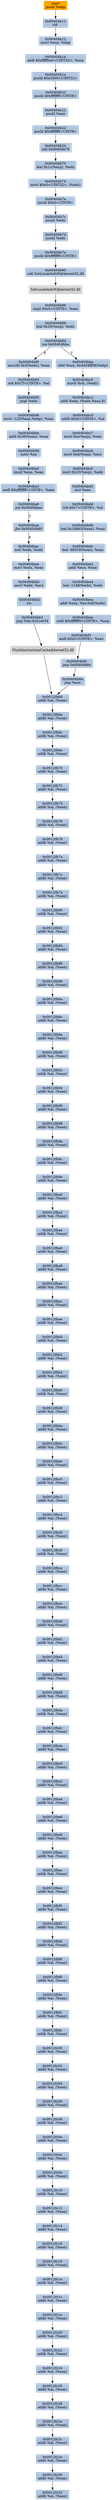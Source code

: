 digraph G {
node[shape=rectangle,style=filled,fillcolor=lightsteelblue,color=lightsteelblue]
bgcolor="transparent"
a0x00404b10pushl_ebp[label="start\npushl %ebp",color="lightgrey",fillcolor="orange"];
a0x00404b11cld_[label="0x00404b11\ncld "];
a0x00404b12movl_esp_ebp[label="0x00404b12\nmovl %esp, %ebp"];
a0x00404b14addl_0xfffffba0UINT32_esp[label="0x00404b14\naddl $0xfffffba0<UINT32>, %esp"];
a0x00404b1apushl_0x3000UINT32[label="0x00404b1a\npushl $0x3000<UINT32>"];
a0x00404b1fpushl_0xffffffffUINT8[label="0x00404b1f\npushl $0xffffffff<UINT8>"];
a0x00404b21pushl_eax[label="0x00404b21\npushl %eax"];
a0x00404b22pushl_0xffffffffUINT8[label="0x00404b22\npushl $0xffffffff<UINT8>"];
a0x00404b24call_0x00404b70[label="0x00404b24\ncall 0x00404b70"];
a0x00404b70leal_0x1cesp__edx[label="0x00404b70\nleal 0x1c(%esp), %edx"];
a0x00404b74movl_0x0UINT32_edx_[label="0x00404b74\nmovl $0x0<UINT32>, (%edx)"];
a0x00404b7apushl_0x0UINT8[label="0x00404b7a\npushl $0x0<UINT8>"];
a0x00404b7cpushl_edx[label="0x00404b7c\npushl %edx"];
a0x00404b7dpushl_edx[label="0x00404b7d\npushl %edx"];
a0x00404b7epushl_0xffffffffUINT8[label="0x00404b7e\npushl $0xffffffff<UINT8>"];
a0x00404b80call_SetLocaleInfoW_kernel32_dll[label="0x00404b80\ncall SetLocaleInfoW@kernel32.dll"];
SetLocaleInfoW_kernel32_dll[label="SetLocaleInfoW@kernel32.dll",color="lightgrey",fillcolor="lightgrey"];
a0x00404b86cmpl_0x0UINT8_eax[label="0x00404b86\ncmpl $0x0<UINT8>, %eax"];
a0x00404b89leal_0x20esp__edx[label="0x00404b89\nleal 0x20(%esp), %edx"];
a0x00404b8djne_0x00404bba[label="0x00404b8d\njne 0x00404bba"];
a0x00404b8fmovzbl_0x3edx__eax[label="0x00404b8f\nmovzbl 0x3(%edx), %eax"];
a0x00404bbasbbl_ecx_0x4d34ff08ebp_[label="0x00404bba\nsbbl %ecx, 0x4d34ff08(%ebp)"];
a0x00404bc0movb_ch_edx_[label="0x00404bc0\nmovb %ch, (%edx)"];
a0x00404bc2addl_eax_edxeax8_[label="0x00404bc2\naddl %eax, (%edx,%eax,8)"];
a0x00404bc5addb_0x0UINT8_al[label="0x00404bc5\naddb $0x0<UINT8>, %al"];
a0x00404bc7movl_0xcesp__eax[label="0x00404bc7\nmovl 0xc(%esp), %eax"];
a0x00404bcbmovl_0x4esp__ecx[label="0x00404bcb\nmovl 0x4(%esp), %ecx"];
a0x00404bcfmovl_0x10esp__edx[label="0x00404bcf\nmovl 0x10(%esp), %edx"];
a0x00404bd3incl_eax[label="0x00404bd3\nincl %eax"];
a0x00404bd4orb_0x7UINT8_al[label="0x00404bd4\norb $0x7<UINT8>, %al"];
a0x00404bd6leal_0x188d3eax__eax[label="0x00404bd6\nleal 0x188d3(%eax), %eax"];
a0x00404bdcleal__96319eax__eax[label="0x00404bdc\nleal -96319(%eax), %eax"];
a0x00404be2addl_ecx_eax[label="0x00404be2\naddl %ecx, %eax"];
a0x00404be4leal__1148edx__edx[label="0x00404be4\nleal -1148(%edx), %edx"];
a0x00404beaaddl_eax_es_0x8edx_[label="0x00404bea\naddl %eax, %es:0x8(%edx)"];
a0x00404beesubl_0xfffffff0UINT8_esp[label="0x00404bee\nsubl $0xfffffff0<UINT8>, %esp"];
a0x00404bf1andl_0x0UINT8_eax[label="0x00404bf1\nandl $0x0<UINT8>, %eax"];
a0x00404bf4jmp_0x00404b6e[label="0x00404bf4\njmp 0x00404b6e"];
a0x00404b6ejmp_ecx[label="0x00404b6e\njmp %ecx"];
a0x0012fb68addb_al_eax_[label="0x0012fb68\naddb %al, (%eax)"];
a0x0012fb6aaddb_al_eax_[label="0x0012fb6a\naddb %al, (%eax)"];
a0x0012fb6caddb_al_eax_[label="0x0012fb6c\naddb %al, (%eax)"];
a0x0012fb6eaddb_al_eax_[label="0x0012fb6e\naddb %al, (%eax)"];
a0x0012fb70addb_al_eax_[label="0x0012fb70\naddb %al, (%eax)"];
a0x0012fb72addb_al_eax_[label="0x0012fb72\naddb %al, (%eax)"];
a0x0012fb74addb_al_eax_[label="0x0012fb74\naddb %al, (%eax)"];
a0x0012fb76addb_al_eax_[label="0x0012fb76\naddb %al, (%eax)"];
a0x0012fb78addb_al_eax_[label="0x0012fb78\naddb %al, (%eax)"];
a0x0012fb7aaddb_al_eax_[label="0x0012fb7a\naddb %al, (%eax)"];
a0x0012fb7caddb_al_eax_[label="0x0012fb7c\naddb %al, (%eax)"];
a0x0012fb7eaddb_al_eax_[label="0x0012fb7e\naddb %al, (%eax)"];
a0x0012fb80addb_al_eax_[label="0x0012fb80\naddb %al, (%eax)"];
a0x0012fb82addb_al_eax_[label="0x0012fb82\naddb %al, (%eax)"];
a0x0012fb84addb_al_eax_[label="0x0012fb84\naddb %al, (%eax)"];
a0x0012fb86addb_al_eax_[label="0x0012fb86\naddb %al, (%eax)"];
a0x0012fb88addb_al_eax_[label="0x0012fb88\naddb %al, (%eax)"];
a0x0012fb8aaddb_al_eax_[label="0x0012fb8a\naddb %al, (%eax)"];
a0x0012fb8caddb_al_eax_[label="0x0012fb8c\naddb %al, (%eax)"];
a0x0012fb8eaddb_al_eax_[label="0x0012fb8e\naddb %al, (%eax)"];
a0x0012fb90addb_al_eax_[label="0x0012fb90\naddb %al, (%eax)"];
a0x0012fb92addb_al_eax_[label="0x0012fb92\naddb %al, (%eax)"];
a0x0012fb94addb_al_eax_[label="0x0012fb94\naddb %al, (%eax)"];
a0x0012fb96addb_al_eax_[label="0x0012fb96\naddb %al, (%eax)"];
a0x0012fb98addb_al_eax_[label="0x0012fb98\naddb %al, (%eax)"];
a0x0012fb9aaddb_al_eax_[label="0x0012fb9a\naddb %al, (%eax)"];
a0x0012fb9caddb_al_eax_[label="0x0012fb9c\naddb %al, (%eax)"];
a0x0012fb9eaddb_al_eax_[label="0x0012fb9e\naddb %al, (%eax)"];
a0x0012fba0addb_al_eax_[label="0x0012fba0\naddb %al, (%eax)"];
a0x0012fba2addb_al_eax_[label="0x0012fba2\naddb %al, (%eax)"];
a0x0012fba4addb_al_eax_[label="0x0012fba4\naddb %al, (%eax)"];
a0x0012fba6addb_al_eax_[label="0x0012fba6\naddb %al, (%eax)"];
a0x0012fba8addb_al_eax_[label="0x0012fba8\naddb %al, (%eax)"];
a0x0012fbaaaddb_al_eax_[label="0x0012fbaa\naddb %al, (%eax)"];
a0x0012fbacaddb_al_eax_[label="0x0012fbac\naddb %al, (%eax)"];
a0x0012fbaeaddb_al_eax_[label="0x0012fbae\naddb %al, (%eax)"];
a0x0012fbb0addb_al_eax_[label="0x0012fbb0\naddb %al, (%eax)"];
a0x0012fbb2addb_al_eax_[label="0x0012fbb2\naddb %al, (%eax)"];
a0x0012fbb4addb_al_eax_[label="0x0012fbb4\naddb %al, (%eax)"];
a0x0012fbb6addb_al_eax_[label="0x0012fbb6\naddb %al, (%eax)"];
a0x0012fbb8addb_al_eax_[label="0x0012fbb8\naddb %al, (%eax)"];
a0x0012fbbaaddb_al_eax_[label="0x0012fbba\naddb %al, (%eax)"];
a0x0012fbbcaddb_al_eax_[label="0x0012fbbc\naddb %al, (%eax)"];
a0x0012fbbeaddb_al_eax_[label="0x0012fbbe\naddb %al, (%eax)"];
a0x0012fbc0addb_al_eax_[label="0x0012fbc0\naddb %al, (%eax)"];
a0x0012fbc2addb_al_eax_[label="0x0012fbc2\naddb %al, (%eax)"];
a0x0012fbc4addb_al_eax_[label="0x0012fbc4\naddb %al, (%eax)"];
a0x0012fbc6addb_al_eax_[label="0x0012fbc6\naddb %al, (%eax)"];
a0x0012fbc8addb_al_eax_[label="0x0012fbc8\naddb %al, (%eax)"];
a0x0012fbcaaddb_al_eax_[label="0x0012fbca\naddb %al, (%eax)"];
a0x0012fbccaddb_al_eax_[label="0x0012fbcc\naddb %al, (%eax)"];
a0x0012fbceaddb_al_eax_[label="0x0012fbce\naddb %al, (%eax)"];
a0x0012fbd0addb_al_eax_[label="0x0012fbd0\naddb %al, (%eax)"];
a0x0012fbd2addb_al_eax_[label="0x0012fbd2\naddb %al, (%eax)"];
a0x0012fbd4addb_al_eax_[label="0x0012fbd4\naddb %al, (%eax)"];
a0x0012fbd6addb_al_eax_[label="0x0012fbd6\naddb %al, (%eax)"];
a0x0012fbd8addb_al_eax_[label="0x0012fbd8\naddb %al, (%eax)"];
a0x0012fbdaaddb_al_eax_[label="0x0012fbda\naddb %al, (%eax)"];
a0x0012fbdcaddb_al_eax_[label="0x0012fbdc\naddb %al, (%eax)"];
a0x0012fbdeaddb_al_eax_[label="0x0012fbde\naddb %al, (%eax)"];
a0x0012fbe0addb_al_eax_[label="0x0012fbe0\naddb %al, (%eax)"];
a0x0012fbe2addb_al_eax_[label="0x0012fbe2\naddb %al, (%eax)"];
a0x0012fbe4addb_al_eax_[label="0x0012fbe4\naddb %al, (%eax)"];
a0x0012fbe6addb_al_eax_[label="0x0012fbe6\naddb %al, (%eax)"];
a0x0012fbe8addb_al_eax_[label="0x0012fbe8\naddb %al, (%eax)"];
a0x0012fbeaaddb_al_eax_[label="0x0012fbea\naddb %al, (%eax)"];
a0x0012fbecaddb_al_eax_[label="0x0012fbec\naddb %al, (%eax)"];
a0x0012fbeeaddb_al_eax_[label="0x0012fbee\naddb %al, (%eax)"];
a0x0012fbf0addb_al_eax_[label="0x0012fbf0\naddb %al, (%eax)"];
a0x0012fbf2addb_al_eax_[label="0x0012fbf2\naddb %al, (%eax)"];
a0x0012fbf4addb_al_eax_[label="0x0012fbf4\naddb %al, (%eax)"];
a0x0012fbf6addb_al_eax_[label="0x0012fbf6\naddb %al, (%eax)"];
a0x0012fbf8addb_al_eax_[label="0x0012fbf8\naddb %al, (%eax)"];
a0x0012fbfaaddb_al_eax_[label="0x0012fbfa\naddb %al, (%eax)"];
a0x0012fbfcaddb_al_eax_[label="0x0012fbfc\naddb %al, (%eax)"];
a0x0012fbfeaddb_al_eax_[label="0x0012fbfe\naddb %al, (%eax)"];
a0x0012fc00addb_al_eax_[label="0x0012fc00\naddb %al, (%eax)"];
a0x0012fc02addb_al_eax_[label="0x0012fc02\naddb %al, (%eax)"];
a0x0012fc04addb_al_eax_[label="0x0012fc04\naddb %al, (%eax)"];
a0x0012fc06addb_al_eax_[label="0x0012fc06\naddb %al, (%eax)"];
a0x0012fc08addb_al_eax_[label="0x0012fc08\naddb %al, (%eax)"];
a0x0012fc0aaddb_al_eax_[label="0x0012fc0a\naddb %al, (%eax)"];
a0x0012fc0caddb_al_eax_[label="0x0012fc0c\naddb %al, (%eax)"];
a0x0012fc0eaddb_al_eax_[label="0x0012fc0e\naddb %al, (%eax)"];
a0x0012fc10addb_al_eax_[label="0x0012fc10\naddb %al, (%eax)"];
a0x0012fc12addb_al_eax_[label="0x0012fc12\naddb %al, (%eax)"];
a0x0012fc14addb_al_eax_[label="0x0012fc14\naddb %al, (%eax)"];
a0x0012fc16addb_al_eax_[label="0x0012fc16\naddb %al, (%eax)"];
a0x0012fc18addb_al_eax_[label="0x0012fc18\naddb %al, (%eax)"];
a0x0012fc1aaddb_al_eax_[label="0x0012fc1a\naddb %al, (%eax)"];
a0x0012fc1caddb_al_eax_[label="0x0012fc1c\naddb %al, (%eax)"];
a0x0012fc1eaddb_al_eax_[label="0x0012fc1e\naddb %al, (%eax)"];
a0x0012fc20addb_al_eax_[label="0x0012fc20\naddb %al, (%eax)"];
a0x0012fc22addb_al_eax_[label="0x0012fc22\naddb %al, (%eax)"];
a0x0012fc24addb_al_eax_[label="0x0012fc24\naddb %al, (%eax)"];
a0x0012fc26addb_al_eax_[label="0x0012fc26\naddb %al, (%eax)"];
a0x0012fc28addb_al_eax_[label="0x0012fc28\naddb %al, (%eax)"];
a0x0012fc2aaddb_al_eax_[label="0x0012fc2a\naddb %al, (%eax)"];
a0x0012fc2caddb_al_eax_[label="0x0012fc2c\naddb %al, (%eax)"];
a0x0012fc2eaddb_al_eax_[label="0x0012fc2e\naddb %al, (%eax)"];
a0x0012fc30addb_al_eax_[label="0x0012fc30\naddb %al, (%eax)"];
a0x0012fc32addb_al_eax_[label="0x0012fc32\naddb %al, (%eax)"];
a0x00404b93orb_0x7fUINT8_al[label="0x00404b93\norb $0x7f<UINT8>, %al"];
a0x00404b95popl_edx[label="0x00404b95\npopl %edx"];
a0x00404b96movl__123eaxebp__eax[label="0x00404b96\nmovl -123(%eax,%ebp), %eax"];
a0x00404b9aaddl_0x36eax__eax[label="0x00404b9a\naddl 0x36(%eax), %eax"];
a0x00404b9dnotw_ax[label="0x00404b9d\nnotw %ax"];
a0x00404ba0imull_esp_eax[label="0x00404ba0\nimull %esp, %eax"];
a0x00404ba3andl_0xffffffffUINT8_eax[label="0x00404ba3\nandl $0xffffffff<UINT8>, %eax"];
a0x00404ba6jne_0x00404baa[label="0x00404ba6\njne 0x00404baa"];
a0x00404baajbe_0x00404b80[label="0x00404baa\njbe 0x00404b80"];
a0x00404bacxorl_edx_edx[label="0x00404bac\nxorl %edx, %edx"];
a0x00404baemovl_edx_eax[label="0x00404bae\nmovl %edx, %eax"];
a0x00404bb0movl_edx_ecx[label="0x00404bb0\nmovl %edx, %ecx"];
a0x00404bb2stc_[label="0x00404bb2\nstc "];
a0x00404bb3jmp_ds_0x41e034[label="0x00404bb3\njmp %ds:0x41e034"];
FlushInstructionCache_kernel32_dll[label="FlushInstructionCache@kernel32.dll",color="lightgrey",fillcolor="lightgrey"];
a0x00404b10pushl_ebp -> a0x00404b11cld_ [color="#000000"];
a0x00404b11cld_ -> a0x00404b12movl_esp_ebp [color="#000000"];
a0x00404b12movl_esp_ebp -> a0x00404b14addl_0xfffffba0UINT32_esp [color="#000000"];
a0x00404b14addl_0xfffffba0UINT32_esp -> a0x00404b1apushl_0x3000UINT32 [color="#000000"];
a0x00404b1apushl_0x3000UINT32 -> a0x00404b1fpushl_0xffffffffUINT8 [color="#000000"];
a0x00404b1fpushl_0xffffffffUINT8 -> a0x00404b21pushl_eax [color="#000000"];
a0x00404b21pushl_eax -> a0x00404b22pushl_0xffffffffUINT8 [color="#000000"];
a0x00404b22pushl_0xffffffffUINT8 -> a0x00404b24call_0x00404b70 [color="#000000"];
a0x00404b24call_0x00404b70 -> a0x00404b70leal_0x1cesp__edx [color="#000000"];
a0x00404b70leal_0x1cesp__edx -> a0x00404b74movl_0x0UINT32_edx_ [color="#000000"];
a0x00404b74movl_0x0UINT32_edx_ -> a0x00404b7apushl_0x0UINT8 [color="#000000"];
a0x00404b7apushl_0x0UINT8 -> a0x00404b7cpushl_edx [color="#000000"];
a0x00404b7cpushl_edx -> a0x00404b7dpushl_edx [color="#000000"];
a0x00404b7dpushl_edx -> a0x00404b7epushl_0xffffffffUINT8 [color="#000000"];
a0x00404b7epushl_0xffffffffUINT8 -> a0x00404b80call_SetLocaleInfoW_kernel32_dll [color="#000000"];
a0x00404b80call_SetLocaleInfoW_kernel32_dll -> SetLocaleInfoW_kernel32_dll [color="#000000"];
SetLocaleInfoW_kernel32_dll -> a0x00404b86cmpl_0x0UINT8_eax [color="#000000"];
a0x00404b86cmpl_0x0UINT8_eax -> a0x00404b89leal_0x20esp__edx [color="#000000"];
a0x00404b89leal_0x20esp__edx -> a0x00404b8djne_0x00404bba [color="#000000"];
a0x00404b8djne_0x00404bba -> a0x00404b8fmovzbl_0x3edx__eax [color="#000000",label="F"];
a0x00404b8djne_0x00404bba -> a0x00404bbasbbl_ecx_0x4d34ff08ebp_ [color="#000000",label="T"];
a0x00404bbasbbl_ecx_0x4d34ff08ebp_ -> a0x00404bc0movb_ch_edx_ [color="#000000"];
a0x00404bc0movb_ch_edx_ -> a0x00404bc2addl_eax_edxeax8_ [color="#000000"];
a0x00404bc2addl_eax_edxeax8_ -> a0x00404bc5addb_0x0UINT8_al [color="#000000"];
a0x00404bc5addb_0x0UINT8_al -> a0x00404bc7movl_0xcesp__eax [color="#000000"];
a0x00404bc7movl_0xcesp__eax -> a0x00404bcbmovl_0x4esp__ecx [color="#000000"];
a0x00404bcbmovl_0x4esp__ecx -> a0x00404bcfmovl_0x10esp__edx [color="#000000"];
a0x00404bcfmovl_0x10esp__edx -> a0x00404bd3incl_eax [color="#000000"];
a0x00404bd3incl_eax -> a0x00404bd4orb_0x7UINT8_al [color="#000000"];
a0x00404bd4orb_0x7UINT8_al -> a0x00404bd6leal_0x188d3eax__eax [color="#000000"];
a0x00404bd6leal_0x188d3eax__eax -> a0x00404bdcleal__96319eax__eax [color="#000000"];
a0x00404bdcleal__96319eax__eax -> a0x00404be2addl_ecx_eax [color="#000000"];
a0x00404be2addl_ecx_eax -> a0x00404be4leal__1148edx__edx [color="#000000"];
a0x00404be4leal__1148edx__edx -> a0x00404beaaddl_eax_es_0x8edx_ [color="#000000"];
a0x00404beaaddl_eax_es_0x8edx_ -> a0x00404beesubl_0xfffffff0UINT8_esp [color="#000000"];
a0x00404beesubl_0xfffffff0UINT8_esp -> a0x00404bf1andl_0x0UINT8_eax [color="#000000"];
a0x00404bf1andl_0x0UINT8_eax -> a0x00404bf4jmp_0x00404b6e [color="#000000"];
a0x00404bf4jmp_0x00404b6e -> a0x00404b6ejmp_ecx [color="#000000"];
a0x00404b6ejmp_ecx -> a0x0012fb68addb_al_eax_ [color="#000000"];
a0x0012fb68addb_al_eax_ -> a0x0012fb6aaddb_al_eax_ [color="#000000"];
a0x0012fb6aaddb_al_eax_ -> a0x0012fb6caddb_al_eax_ [color="#000000"];
a0x0012fb6caddb_al_eax_ -> a0x0012fb6eaddb_al_eax_ [color="#000000"];
a0x0012fb6eaddb_al_eax_ -> a0x0012fb70addb_al_eax_ [color="#000000"];
a0x0012fb70addb_al_eax_ -> a0x0012fb72addb_al_eax_ [color="#000000"];
a0x0012fb72addb_al_eax_ -> a0x0012fb74addb_al_eax_ [color="#000000"];
a0x0012fb74addb_al_eax_ -> a0x0012fb76addb_al_eax_ [color="#000000"];
a0x0012fb76addb_al_eax_ -> a0x0012fb78addb_al_eax_ [color="#000000"];
a0x0012fb78addb_al_eax_ -> a0x0012fb7aaddb_al_eax_ [color="#000000"];
a0x0012fb7aaddb_al_eax_ -> a0x0012fb7caddb_al_eax_ [color="#000000"];
a0x0012fb7caddb_al_eax_ -> a0x0012fb7eaddb_al_eax_ [color="#000000"];
a0x0012fb7eaddb_al_eax_ -> a0x0012fb80addb_al_eax_ [color="#000000"];
a0x0012fb80addb_al_eax_ -> a0x0012fb82addb_al_eax_ [color="#000000"];
a0x0012fb82addb_al_eax_ -> a0x0012fb84addb_al_eax_ [color="#000000"];
a0x0012fb84addb_al_eax_ -> a0x0012fb86addb_al_eax_ [color="#000000"];
a0x0012fb86addb_al_eax_ -> a0x0012fb88addb_al_eax_ [color="#000000"];
a0x0012fb88addb_al_eax_ -> a0x0012fb8aaddb_al_eax_ [color="#000000"];
a0x0012fb8aaddb_al_eax_ -> a0x0012fb8caddb_al_eax_ [color="#000000"];
a0x0012fb8caddb_al_eax_ -> a0x0012fb8eaddb_al_eax_ [color="#000000"];
a0x0012fb8eaddb_al_eax_ -> a0x0012fb90addb_al_eax_ [color="#000000"];
a0x0012fb90addb_al_eax_ -> a0x0012fb92addb_al_eax_ [color="#000000"];
a0x0012fb92addb_al_eax_ -> a0x0012fb94addb_al_eax_ [color="#000000"];
a0x0012fb94addb_al_eax_ -> a0x0012fb96addb_al_eax_ [color="#000000"];
a0x0012fb96addb_al_eax_ -> a0x0012fb98addb_al_eax_ [color="#000000"];
a0x0012fb98addb_al_eax_ -> a0x0012fb9aaddb_al_eax_ [color="#000000"];
a0x0012fb9aaddb_al_eax_ -> a0x0012fb9caddb_al_eax_ [color="#000000"];
a0x0012fb9caddb_al_eax_ -> a0x0012fb9eaddb_al_eax_ [color="#000000"];
a0x0012fb9eaddb_al_eax_ -> a0x0012fba0addb_al_eax_ [color="#000000"];
a0x0012fba0addb_al_eax_ -> a0x0012fba2addb_al_eax_ [color="#000000"];
a0x0012fba2addb_al_eax_ -> a0x0012fba4addb_al_eax_ [color="#000000"];
a0x0012fba4addb_al_eax_ -> a0x0012fba6addb_al_eax_ [color="#000000"];
a0x0012fba6addb_al_eax_ -> a0x0012fba8addb_al_eax_ [color="#000000"];
a0x0012fba8addb_al_eax_ -> a0x0012fbaaaddb_al_eax_ [color="#000000"];
a0x0012fbaaaddb_al_eax_ -> a0x0012fbacaddb_al_eax_ [color="#000000"];
a0x0012fbacaddb_al_eax_ -> a0x0012fbaeaddb_al_eax_ [color="#000000"];
a0x0012fbaeaddb_al_eax_ -> a0x0012fbb0addb_al_eax_ [color="#000000"];
a0x0012fbb0addb_al_eax_ -> a0x0012fbb2addb_al_eax_ [color="#000000"];
a0x0012fbb2addb_al_eax_ -> a0x0012fbb4addb_al_eax_ [color="#000000"];
a0x0012fbb4addb_al_eax_ -> a0x0012fbb6addb_al_eax_ [color="#000000"];
a0x0012fbb6addb_al_eax_ -> a0x0012fbb8addb_al_eax_ [color="#000000"];
a0x0012fbb8addb_al_eax_ -> a0x0012fbbaaddb_al_eax_ [color="#000000"];
a0x0012fbbaaddb_al_eax_ -> a0x0012fbbcaddb_al_eax_ [color="#000000"];
a0x0012fbbcaddb_al_eax_ -> a0x0012fbbeaddb_al_eax_ [color="#000000"];
a0x0012fbbeaddb_al_eax_ -> a0x0012fbc0addb_al_eax_ [color="#000000"];
a0x0012fbc0addb_al_eax_ -> a0x0012fbc2addb_al_eax_ [color="#000000"];
a0x0012fbc2addb_al_eax_ -> a0x0012fbc4addb_al_eax_ [color="#000000"];
a0x0012fbc4addb_al_eax_ -> a0x0012fbc6addb_al_eax_ [color="#000000"];
a0x0012fbc6addb_al_eax_ -> a0x0012fbc8addb_al_eax_ [color="#000000"];
a0x0012fbc8addb_al_eax_ -> a0x0012fbcaaddb_al_eax_ [color="#000000"];
a0x0012fbcaaddb_al_eax_ -> a0x0012fbccaddb_al_eax_ [color="#000000"];
a0x0012fbccaddb_al_eax_ -> a0x0012fbceaddb_al_eax_ [color="#000000"];
a0x0012fbceaddb_al_eax_ -> a0x0012fbd0addb_al_eax_ [color="#000000"];
a0x0012fbd0addb_al_eax_ -> a0x0012fbd2addb_al_eax_ [color="#000000"];
a0x0012fbd2addb_al_eax_ -> a0x0012fbd4addb_al_eax_ [color="#000000"];
a0x0012fbd4addb_al_eax_ -> a0x0012fbd6addb_al_eax_ [color="#000000"];
a0x0012fbd6addb_al_eax_ -> a0x0012fbd8addb_al_eax_ [color="#000000"];
a0x0012fbd8addb_al_eax_ -> a0x0012fbdaaddb_al_eax_ [color="#000000"];
a0x0012fbdaaddb_al_eax_ -> a0x0012fbdcaddb_al_eax_ [color="#000000"];
a0x0012fbdcaddb_al_eax_ -> a0x0012fbdeaddb_al_eax_ [color="#000000"];
a0x0012fbdeaddb_al_eax_ -> a0x0012fbe0addb_al_eax_ [color="#000000"];
a0x0012fbe0addb_al_eax_ -> a0x0012fbe2addb_al_eax_ [color="#000000"];
a0x0012fbe2addb_al_eax_ -> a0x0012fbe4addb_al_eax_ [color="#000000"];
a0x0012fbe4addb_al_eax_ -> a0x0012fbe6addb_al_eax_ [color="#000000"];
a0x0012fbe6addb_al_eax_ -> a0x0012fbe8addb_al_eax_ [color="#000000"];
a0x0012fbe8addb_al_eax_ -> a0x0012fbeaaddb_al_eax_ [color="#000000"];
a0x0012fbeaaddb_al_eax_ -> a0x0012fbecaddb_al_eax_ [color="#000000"];
a0x0012fbecaddb_al_eax_ -> a0x0012fbeeaddb_al_eax_ [color="#000000"];
a0x0012fbeeaddb_al_eax_ -> a0x0012fbf0addb_al_eax_ [color="#000000"];
a0x0012fbf0addb_al_eax_ -> a0x0012fbf2addb_al_eax_ [color="#000000"];
a0x0012fbf2addb_al_eax_ -> a0x0012fbf4addb_al_eax_ [color="#000000"];
a0x0012fbf4addb_al_eax_ -> a0x0012fbf6addb_al_eax_ [color="#000000"];
a0x0012fbf6addb_al_eax_ -> a0x0012fbf8addb_al_eax_ [color="#000000"];
a0x0012fbf8addb_al_eax_ -> a0x0012fbfaaddb_al_eax_ [color="#000000"];
a0x0012fbfaaddb_al_eax_ -> a0x0012fbfcaddb_al_eax_ [color="#000000"];
a0x0012fbfcaddb_al_eax_ -> a0x0012fbfeaddb_al_eax_ [color="#000000"];
a0x0012fbfeaddb_al_eax_ -> a0x0012fc00addb_al_eax_ [color="#000000"];
a0x0012fc00addb_al_eax_ -> a0x0012fc02addb_al_eax_ [color="#000000"];
a0x0012fc02addb_al_eax_ -> a0x0012fc04addb_al_eax_ [color="#000000"];
a0x0012fc04addb_al_eax_ -> a0x0012fc06addb_al_eax_ [color="#000000"];
a0x0012fc06addb_al_eax_ -> a0x0012fc08addb_al_eax_ [color="#000000"];
a0x0012fc08addb_al_eax_ -> a0x0012fc0aaddb_al_eax_ [color="#000000"];
a0x0012fc0aaddb_al_eax_ -> a0x0012fc0caddb_al_eax_ [color="#000000"];
a0x0012fc0caddb_al_eax_ -> a0x0012fc0eaddb_al_eax_ [color="#000000"];
a0x0012fc0eaddb_al_eax_ -> a0x0012fc10addb_al_eax_ [color="#000000"];
a0x0012fc10addb_al_eax_ -> a0x0012fc12addb_al_eax_ [color="#000000"];
a0x0012fc12addb_al_eax_ -> a0x0012fc14addb_al_eax_ [color="#000000"];
a0x0012fc14addb_al_eax_ -> a0x0012fc16addb_al_eax_ [color="#000000"];
a0x0012fc16addb_al_eax_ -> a0x0012fc18addb_al_eax_ [color="#000000"];
a0x0012fc18addb_al_eax_ -> a0x0012fc1aaddb_al_eax_ [color="#000000"];
a0x0012fc1aaddb_al_eax_ -> a0x0012fc1caddb_al_eax_ [color="#000000"];
a0x0012fc1caddb_al_eax_ -> a0x0012fc1eaddb_al_eax_ [color="#000000"];
a0x0012fc1eaddb_al_eax_ -> a0x0012fc20addb_al_eax_ [color="#000000"];
a0x0012fc20addb_al_eax_ -> a0x0012fc22addb_al_eax_ [color="#000000"];
a0x0012fc22addb_al_eax_ -> a0x0012fc24addb_al_eax_ [color="#000000"];
a0x0012fc24addb_al_eax_ -> a0x0012fc26addb_al_eax_ [color="#000000"];
a0x0012fc26addb_al_eax_ -> a0x0012fc28addb_al_eax_ [color="#000000"];
a0x0012fc28addb_al_eax_ -> a0x0012fc2aaddb_al_eax_ [color="#000000"];
a0x0012fc2aaddb_al_eax_ -> a0x0012fc2caddb_al_eax_ [color="#000000"];
a0x0012fc2caddb_al_eax_ -> a0x0012fc2eaddb_al_eax_ [color="#000000"];
a0x0012fc2eaddb_al_eax_ -> a0x0012fc30addb_al_eax_ [color="#000000"];
a0x0012fc30addb_al_eax_ -> a0x0012fc32addb_al_eax_ [color="#000000"];
a0x00404b8fmovzbl_0x3edx__eax -> a0x00404b93orb_0x7fUINT8_al [color="#000000"];
a0x00404b93orb_0x7fUINT8_al -> a0x00404b95popl_edx [color="#000000"];
a0x00404b95popl_edx -> a0x00404b96movl__123eaxebp__eax [color="#000000"];
a0x00404b96movl__123eaxebp__eax -> a0x00404b9aaddl_0x36eax__eax [color="#000000"];
a0x00404b9aaddl_0x36eax__eax -> a0x00404b9dnotw_ax [color="#000000"];
a0x00404b9dnotw_ax -> a0x00404ba0imull_esp_eax [color="#000000"];
a0x00404ba0imull_esp_eax -> a0x00404ba3andl_0xffffffffUINT8_eax [color="#000000"];
a0x00404ba3andl_0xffffffffUINT8_eax -> a0x00404ba6jne_0x00404baa [color="#000000"];
a0x00404ba6jne_0x00404baa -> a0x00404baajbe_0x00404b80 [color="#000000",label="T"];
a0x00404baajbe_0x00404b80 -> a0x00404bacxorl_edx_edx [color="#000000",label="F"];
a0x00404bacxorl_edx_edx -> a0x00404baemovl_edx_eax [color="#000000"];
a0x00404baemovl_edx_eax -> a0x00404bb0movl_edx_ecx [color="#000000"];
a0x00404bb0movl_edx_ecx -> a0x00404bb2stc_ [color="#000000"];
a0x00404bb2stc_ -> a0x00404bb3jmp_ds_0x41e034 [color="#000000"];
a0x00404bb3jmp_ds_0x41e034 -> FlushInstructionCache_kernel32_dll [color="#000000"];
FlushInstructionCache_kernel32_dll -> a0x0012fb68addb_al_eax_ [color="#000000"];
}
